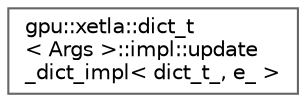 digraph "Graphical Class Hierarchy"
{
 // LATEX_PDF_SIZE
  bgcolor="transparent";
  edge [fontname=Helvetica,fontsize=10,labelfontname=Helvetica,labelfontsize=10];
  node [fontname=Helvetica,fontsize=10,shape=box,height=0.2,width=0.4];
  rankdir="LR";
  Node0 [id="Node000000",label="gpu::xetla::dict_t\l\< Args \>::impl::update\l_dict_impl\< dict_t_, e_ \>",height=0.2,width=0.4,color="grey40", fillcolor="white", style="filled",URL="$structgpu_1_1xetla_1_1dict__t_1_1impl_1_1update__dict__impl_3_01dict__t___00_01e___01_4.html",tooltip=" "];
}
